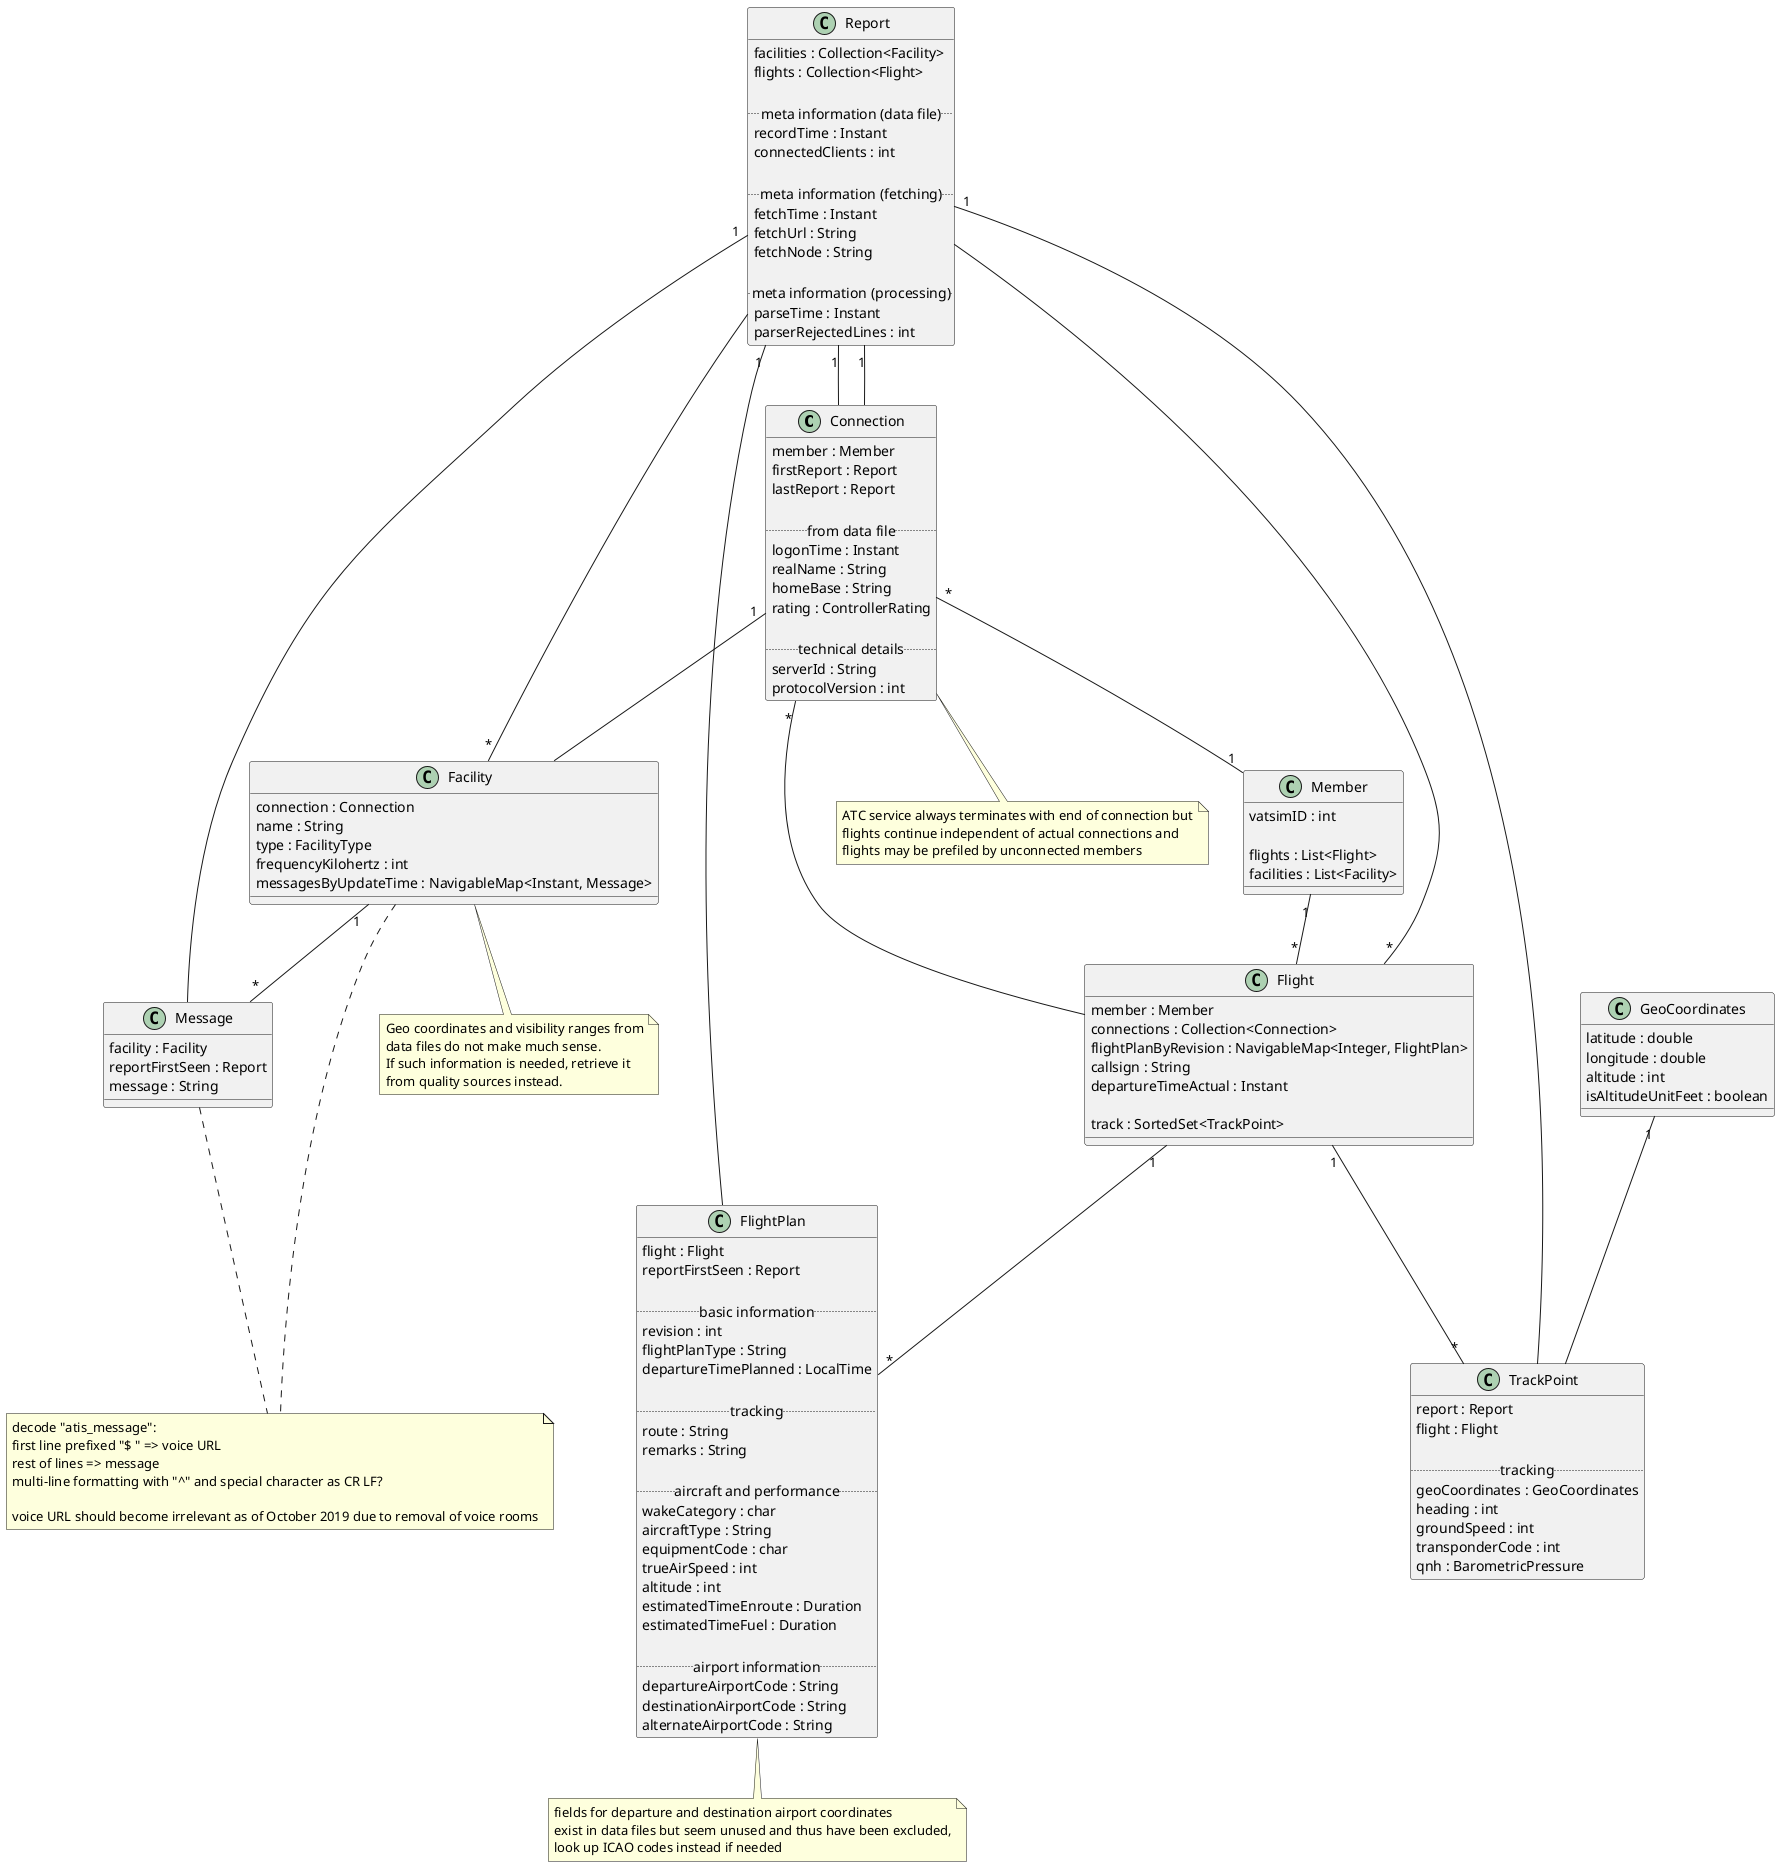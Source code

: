 @startuml

Connection "*" -- Flight
Connection "1" -- Facility
Connection "*" -- "1" Member

Member "1" -- "*" Flight

Flight "1" -- "*" FlightPlan
Flight "1" -- "*" TrackPoint

Facility "1" -- "*" Message

GeoCoordinates "1" -- TrackPoint

Report -- "*" Facility
Report -- "*" Flight
Report "1" -- FlightPlan
Report "1" -- TrackPoint
Report "1" -- Message
Report "1" -- Connection
Report "1" -- Connection

class Member {
      vatsimID : int
      
      flights : List<Flight>
      facilities : List<Facility>
}

class Connection {
      member : Member
      firstReport : Report
      lastReport : Report

      .. from data file ..
      logonTime : Instant
      realName : String
      homeBase : String
      rating : ControllerRating

      .. technical details ..
      serverId : String
      protocolVersion : int
}

note as Note_connections
     ATC service always terminates with end of connection but
     flights continue independent of actual connections and
     flights may be prefiled by unconnected members
end note

Connection .. Note_connections

note as Note_atis_message
     decode "atis_message":
     first line prefixed "$ " => voice URL
     rest of lines => message
     multi-line formatting with "^" and special character as CR LF?
     
     voice URL should become irrelevant as of October 2019 due to removal of voice rooms
end note

Facility .. Note_atis_message
Message .. Note_atis_message

class Facility {
      connection : Connection
      name : String
      type : FacilityType
      frequencyKilohertz : int
      messagesByUpdateTime : NavigableMap<Instant, Message>
}

note as Note_facility
     Geo coordinates and visibility ranges from
     data files do not make much sense.
     If such information is needed, retrieve it
     from quality sources instead.
end note

Facility .. Note_facility

class Message {
      facility : Facility
      reportFirstSeen : Report
      message : String
}

class Flight {
      member : Member
      connections : Collection<Connection>
      flightPlanByRevision : NavigableMap<Integer, FlightPlan>
      callsign : String
      departureTimeActual : Instant

      track : SortedSet<TrackPoint>
}

class GeoCoordinates {
      latitude : double
      longitude : double
      altitude : int
      isAltitudeUnitFeet : boolean
}

class TrackPoint {
      report : Report
      flight : Flight
      
      .. tracking ..
      geoCoordinates : GeoCoordinates
      heading : int
      groundSpeed : int
      transponderCode : int
      qnh : BarometricPressure
}

class FlightPlan {
      flight : Flight
      reportFirstSeen : Report

      .. basic information ..
      revision : int
      flightPlanType : String
      departureTimePlanned : LocalTime

      .. tracking ..
      route : String
      remarks : String
      
      .. aircraft and performance ..
      wakeCategory : char
      aircraftType : String
      equipmentCode : char
      trueAirSpeed : int
      altitude : int
      estimatedTimeEnroute : Duration
      estimatedTimeFuel : Duration

      .. airport information ..
      departureAirportCode : String
      destinationAirportCode : String
      alternateAirportCode : String
}

note as Note_flightplan
     fields for departure and destination airport coordinates
     exist in data files but seem unused and thus have been excluded,
     look up ICAO codes instead if needed
end note

FlightPlan .. Note_flightplan

class Report {
      facilities : Collection<Facility>
      flights : Collection<Flight>

      .. meta information (data file) ..
      recordTime : Instant
      connectedClients : int

      .. meta information (fetching) ..
      fetchTime : Instant
      fetchUrl : String
      fetchNode : String

      .. meta information (processing) ..
      parseTime : Instant
      parserRejectedLines : int
}

/'
skinparam Arrow {
          Color #white
          FontColor #white
}
'/

@enduml
